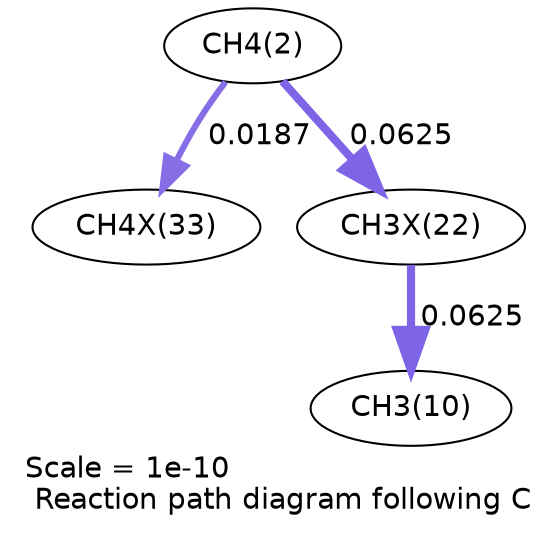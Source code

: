 digraph reaction_paths {
center=1;
s4 -> s46[fontname="Helvetica", penwidth=2.99, arrowsize=1.5, color="0.7, 0.519, 0.9"
, label=" 0.0187"];
s4 -> s42[fontname="Helvetica", penwidth=3.91, arrowsize=1.95, color="0.7, 0.562, 0.9"
, label=" 0.0625"];
s42 -> s12[fontname="Helvetica", penwidth=3.91, arrowsize=1.95, color="0.7, 0.562, 0.9"
, label=" 0.0625"];
s4 [ fontname="Helvetica", label="CH4(2)"];
s12 [ fontname="Helvetica", label="CH3(10)"];
s42 [ fontname="Helvetica", label="CH3X(22)"];
s46 [ fontname="Helvetica", label="CH4X(33)"];
 label = "Scale = 1e-10\l Reaction path diagram following C";
 fontname = "Helvetica";
}
